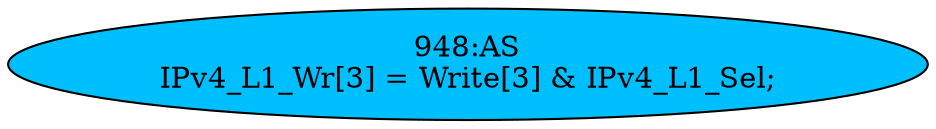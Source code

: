 strict digraph "" {
	node [label="\N"];
	"948:AS"	 [ast="<pyverilog.vparser.ast.Assign object at 0x7fbdee0ed1d0>",
		def_var="['IPv4_L1_Wr']",
		fillcolor=deepskyblue,
		label="948:AS
IPv4_L1_Wr[3] = Write[3] & IPv4_L1_Sel;",
		statements="[]",
		style=filled,
		typ=Assign,
		use_var="['Write', 'IPv4_L1_Sel']"];
}
